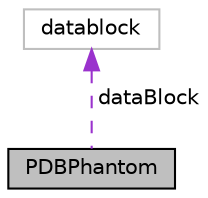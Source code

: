 digraph "PDBPhantom"
{
  edge [fontname="Helvetica",fontsize="10",labelfontname="Helvetica",labelfontsize="10"];
  node [fontname="Helvetica",fontsize="10",shape=record];
  Node1 [label="PDBPhantom",height=0.2,width=0.4,color="black", fillcolor="grey75", style="filled", fontcolor="black"];
  Node2 -> Node1 [dir="back",color="darkorchid3",fontsize="10",style="dashed",label=" dataBlock" ,fontname="Helvetica"];
  Node2 [label="datablock",height=0.2,width=0.4,color="grey75", fillcolor="white", style="filled"];
}
